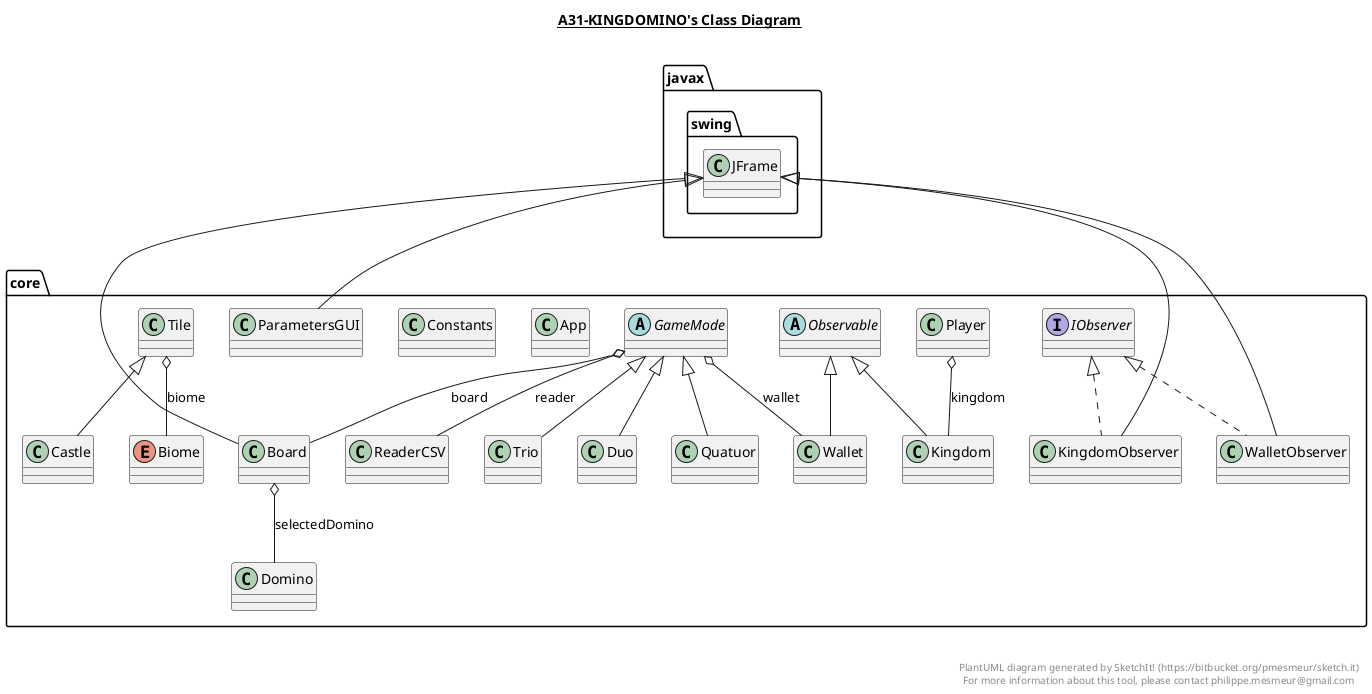 @startuml

title __A31-KINGDOMINO's Class Diagram__\n

  namespace core {
    class core.App {
    }
  }
  

  namespace core {
    enum Biome {
    }
  }
  

  namespace core {
    class core.Board {
    }
  }
  

  namespace core {
    class core.Castle {
    }
  }
  

  namespace core {
    class core.Constants {
    }
  }
  

  namespace core {
    class core.Domino {
    }
  }
  

  namespace core {
    class core.Duo {
    }
  }
  

  namespace core {
    abstract class core.GameMode {
    }
  }
  

  namespace core {
    interface core.IObserver {
    }
  }
  

  namespace core {
    class core.Kingdom {
    }
  }
  

  namespace core {
    class core.KingdomObserver {
    }
  }
  

  namespace core {
    abstract class core.Observable {
    }
  }
  

  namespace core {
    class core.ParametersGUI {
    }
  }
  

  namespace core {
    class core.Player {
    }
  }
  

  namespace core {
    class core.Quatuor {
    }
  }
  

  namespace core {
    class core.ReaderCSV {
    }
  }
  

  namespace core {
    class core.Tile {
    }
  }
  

  namespace core {
    class core.Trio {
    }
  }
  

  namespace core {
    class core.Wallet {
    }
  }
  

  namespace core {
    class core.WalletObserver {
    }
  }
  

  core.Board -up-|> javax.swing.JFrame
  core.Board o-- core.Domino : selectedDomino
  core.Castle -up-|> core.Tile
  core.Duo -up-|> core.GameMode
  core.GameMode o-- core.Board : board
  core.GameMode o-- core.ReaderCSV : reader
  core.GameMode o-- core.Wallet : wallet
  core.Kingdom -up-|> core.Observable
  core.KingdomObserver .up.|> core.IObserver
  core.KingdomObserver -up-|> javax.swing.JFrame
  core.ParametersGUI -up-|> javax.swing.JFrame
  core.Player o-- core.Kingdom : kingdom
  core.Quatuor -up-|> core.GameMode
  core.Tile o-- core.Biome : biome
  core.Trio -up-|> core.GameMode
  core.Wallet -up-|> core.Observable
  core.WalletObserver .up.|> core.IObserver
  core.WalletObserver -up-|> javax.swing.JFrame


right footer


PlantUML diagram generated by SketchIt! (https://bitbucket.org/pmesmeur/sketch.it)
For more information about this tool, please contact philippe.mesmeur@gmail.com
endfooter

@enduml
